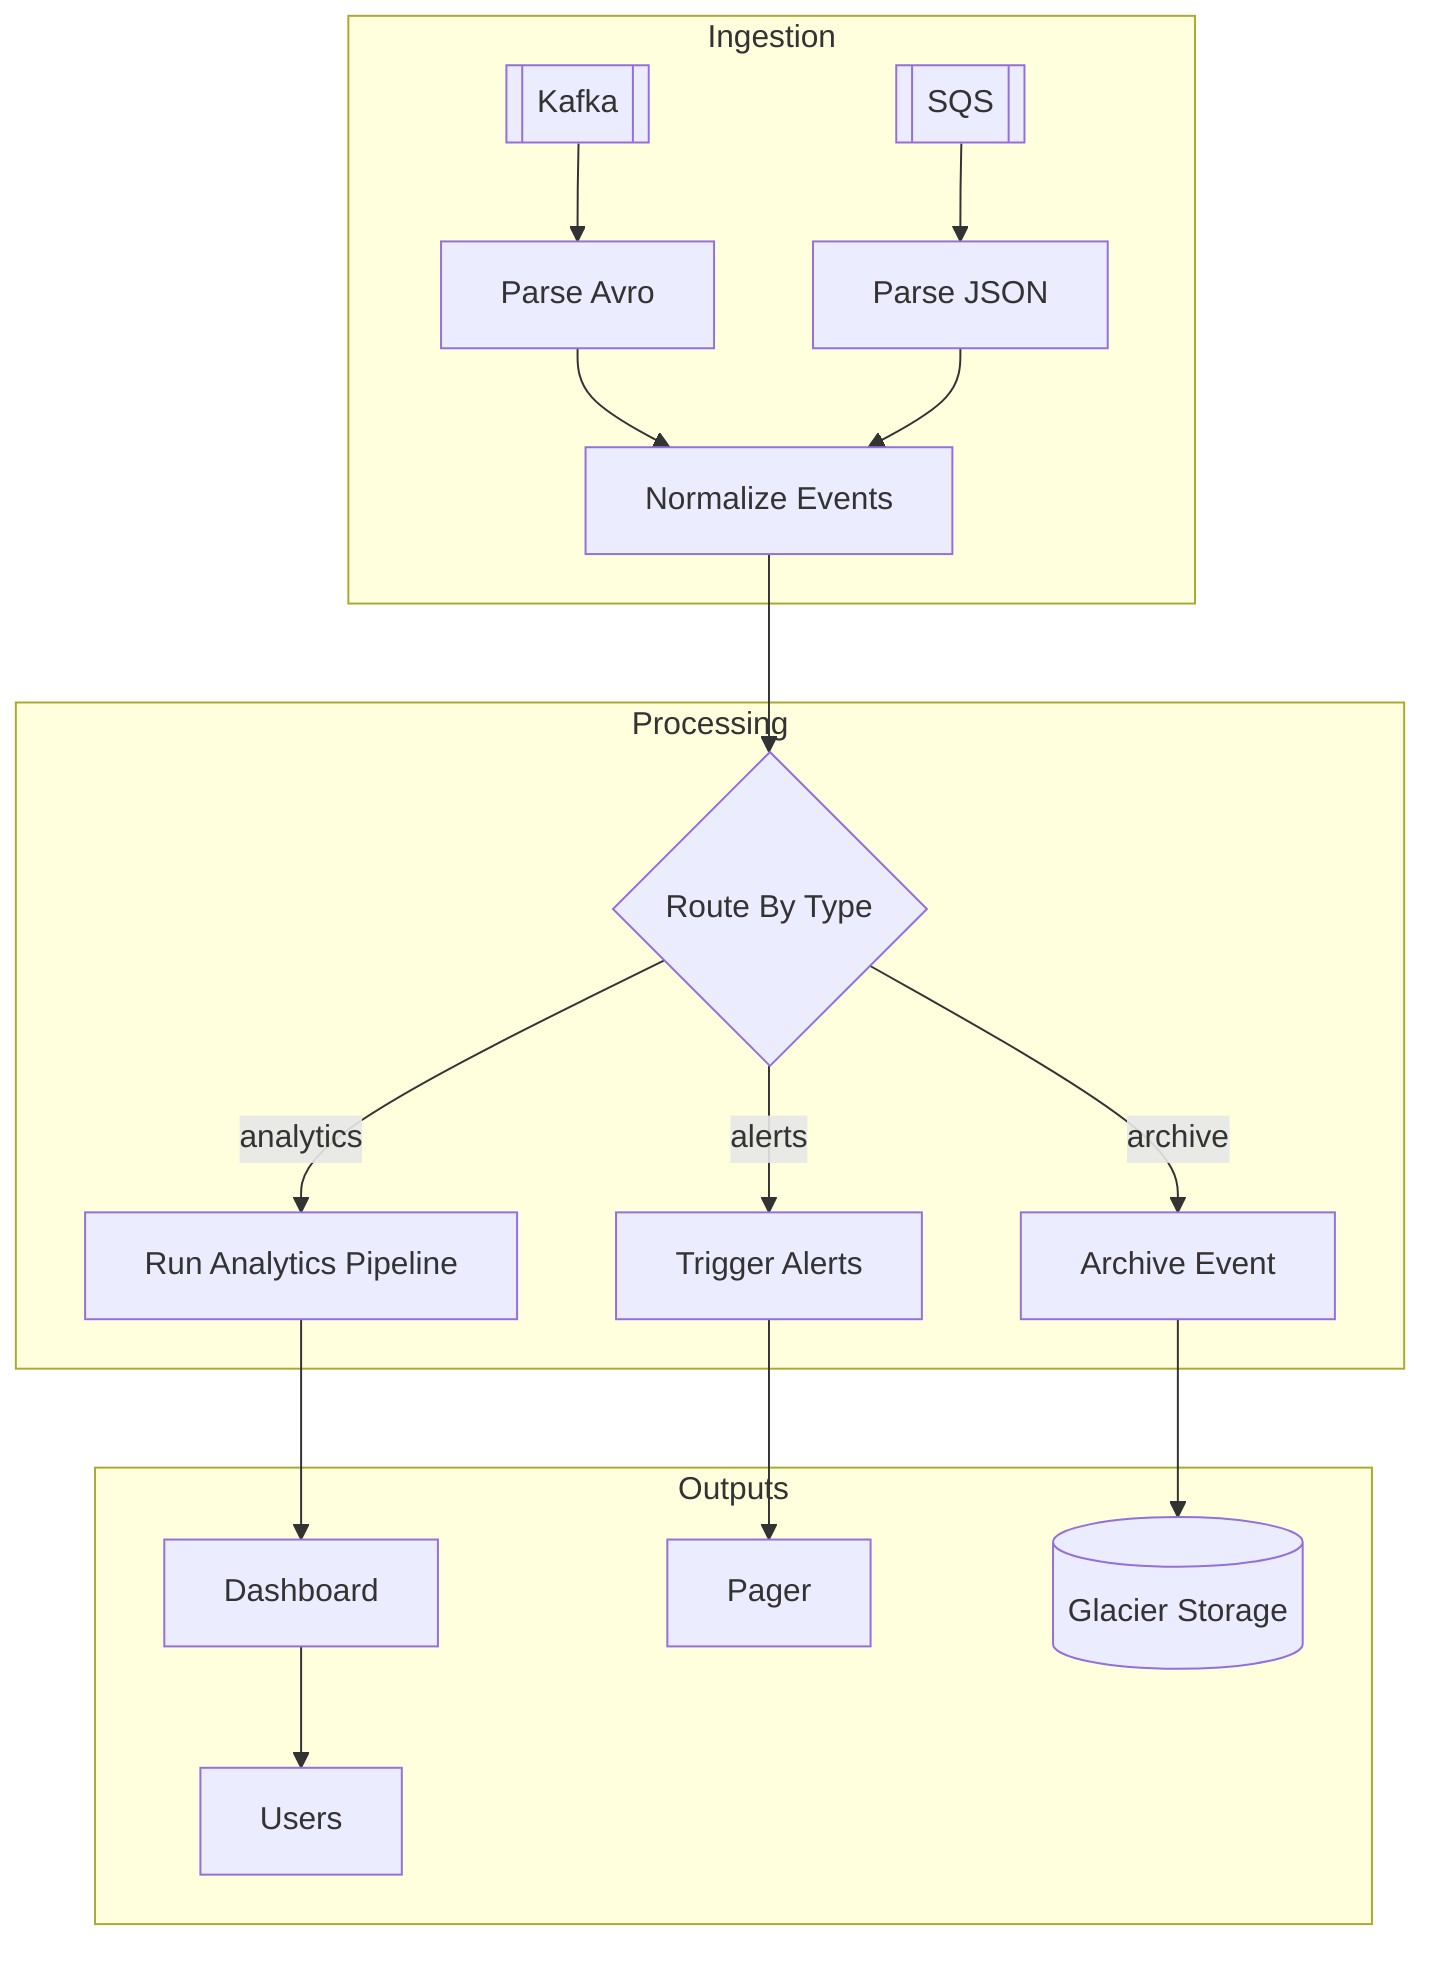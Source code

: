 graph TB
    subgraph Ingestion
        SourceA[[Kafka]] --> ParserA[Parse Avro]
        SourceB[[SQS]] --> ParserB[Parse JSON]
        ParserA --> Normalizer[Normalize Events]
        ParserB --> Normalizer
    end

    subgraph Processing
        Normalizer --> Router{Route By Type}
        Router -->|analytics| Analytics[Run Analytics Pipeline]
        Router -->|alerts| Alerts[Trigger Alerts]
        Router -->|archive| Archive[Archive Event]
    end

    subgraph Outputs
        Analytics --> Dashboard
        Alerts --> Pager
        Archive --> Glacier[(Glacier Storage)]
        Dashboard --> Users
    end